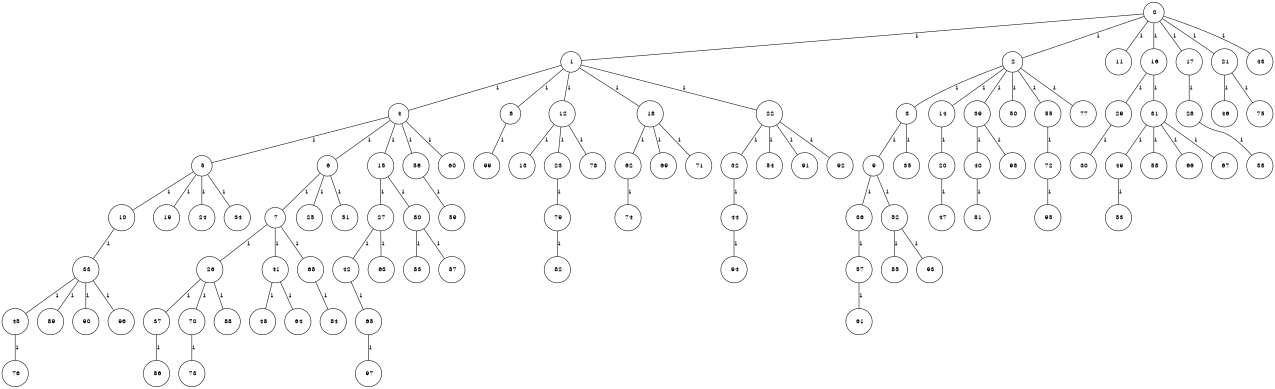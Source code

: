 graph G {
size="8.5,11;"
ratio = "expand;"
fixedsize="true;"
overlap="scale;"
node[shape=circle,width=.12,hight=.12,fontsize=12]
edge[fontsize=12]

0[label=" 0" color=black, pos="1.769599,2.6767451!"];
1[label=" 1" color=black, pos="0.14853872,0.41660931!"];
2[label=" 2" color=black, pos="2.8861158,1.9280989!"];
3[label=" 3" color=black, pos="1.1691825,2.5480481!"];
4[label=" 4" color=black, pos="0.40578602,0.62367247!"];
5[label=" 5" color=black, pos="0.25300615,1.5365638!"];
6[label=" 6" color=black, pos="0.49977338,0.73396808!"];
7[label=" 7" color=black, pos="2.0432225,0.20189852!"];
8[label=" 8" color=black, pos="0.84043349,0.74437226!"];
9[label=" 9" color=black, pos="2.8550512,0.97060969!"];
10[label=" 10" color=black, pos="0.91664856,2.4892985!"];
11[label=" 11" color=black, pos="0.86083385,0.77502508!"];
12[label=" 12" color=black, pos="2.0258531,0.66985737!"];
13[label=" 13" color=black, pos="1.122217,0.42398131!"];
14[label=" 14" color=black, pos="2.7909891,1.0187743!"];
15[label=" 15" color=black, pos="0.23973209,0.64703301!"];
16[label=" 16" color=black, pos="1.0993164,2.0691378!"];
17[label=" 17" color=black, pos="1.5523868,2.6955347!"];
18[label=" 18" color=black, pos="2.9384561,2.5548664!"];
19[label=" 19" color=black, pos="0.22217974,1.0659098!"];
20[label=" 20" color=black, pos="1.7285891,0.52689201!"];
21[label=" 21" color=black, pos="0.94218844,0.47279638!"];
22[label=" 22" color=black, pos="0.10882271,2.5673891!"];
23[label=" 23" color=black, pos="2.7122436,2.4287204!"];
24[label=" 24" color=black, pos="0.60582736,2.7659276!"];
25[label=" 25" color=black, pos="1.5376057,1.6272496!"];
26[label=" 26" color=black, pos="1.6462954,0.2753518!"];
27[label=" 27" color=black, pos="2.5120076,0.11650797!"];
28[label=" 28" color=black, pos="1.0770289,0.091402676!"];
29[label=" 29" color=black, pos="0.5942733,2.7523948!"];
30[label=" 30" color=black, pos="0.055769771,1.0516508!"];
31[label=" 31" color=black, pos="1.534206,1.5795733!"];
32[label=" 32" color=black, pos="2.9782294,1.2982476!"];
33[label=" 33" color=black, pos="0.80696322,2.9918969!"];
34[label=" 34" color=black, pos="2.1076132,1.3217338!"];
35[label=" 35" color=black, pos="2.6085104,0.86021736!"];
36[label=" 36" color=black, pos="0.081641743,0.70475656!"];
37[label=" 37" color=black, pos="1.5158191,2.3790111!"];
38[label=" 38" color=black, pos="0.77693534,2.3396022!"];
39[label=" 39" color=black, pos="0.91103308,2.4511747!"];
40[label=" 40" color=black, pos="1.2646765,1.4050976!"];
41[label=" 41" color=black, pos="2.6749195,2.5248983!"];
42[label=" 42" color=black, pos="0.66424324,0.40215335!"];
43[label=" 43" color=black, pos="1.2848739,2.9582929!"];
44[label=" 44" color=black, pos="2.2139908,0.042430664!"];
45[label=" 45" color=black, pos="2.1202008,0.30139873!"];
46[label=" 46" color=black, pos="1.8521036,2.2082775!"];
47[label=" 47" color=black, pos="1.5601764,2.6523992!"];
48[label=" 48" color=black, pos="2.4088746,1.8964926!"];
49[label=" 49" color=black, pos="2.4544913,0.86632666!"];
50[label=" 50" color=black, pos="2.268023,2.3914881!"];
51[label=" 51" color=black, pos="2.5308507,2.9194125!"];
52[label=" 52" color=black, pos="2.0128304,2.4746513!"];
53[label=" 53" color=black, pos="0.38328489,0.030167439!"];
54[label=" 54" color=black, pos="1.417051,2.9985251!"];
55[label=" 55" color=black, pos="0.89789724,0.80208035!"];
56[label=" 56" color=black, pos="2.7084211,1.3905658!"];
57[label=" 57" color=black, pos="2.1199638,0.28164687!"];
58[label=" 58" color=black, pos="1.5253725,0.94088373!"];
59[label=" 59" color=black, pos="2.022916,2.8010647!"];
60[label=" 60" color=black, pos="1.8221394,0.16877771!"];
61[label=" 61" color=black, pos="1.0517661,0.44081278!"];
62[label=" 62" color=black, pos="0.43739012,2.4460446!"];
63[label=" 63" color=black, pos="1.0902622,0.64205917!"];
64[label=" 64" color=black, pos="2.9466979,1.9615957!"];
65[label=" 65" color=black, pos="0.28951752,1.4546485!"];
66[label=" 66" color=black, pos="2.9163775,1.8711133!"];
67[label=" 67" color=black, pos="2.2558285,2.97504!"];
68[label=" 68" color=black, pos="2.9478941,1.2833922!"];
69[label=" 69" color=black, pos="2.3427628,0.46847733!"];
70[label=" 70" color=black, pos="2.1635429,2.1154403!"];
71[label=" 71" color=black, pos="0.16264683,0.052488463!"];
72[label=" 72" color=black, pos="0.79012451,0.1760064!"];
73[label=" 73" color=black, pos="0.25732664,1.8945321!"];
74[label=" 74" color=black, pos="0.026187214,2.1129977!"];
75[label=" 75" color=black, pos="1.4378233,0.35998364!"];
76[label=" 76" color=black, pos="1.2318554,0.38537756!"];
77[label=" 77" color=black, pos="1.3675808,2.3547712!"];
78[label=" 78" color=black, pos="2.7683768,0.78492892!"];
79[label=" 79" color=black, pos="0.22771098,1.0403683!"];
80[label=" 80" color=black, pos="0.8515015,2.0974775!"];
81[label=" 81" color=black, pos="2.8470297,0.2825323!"];
82[label=" 82" color=black, pos="0.75765489,0.1552326!"];
83[label=" 83" color=black, pos="2.4835677,1.5811956!"];
84[label=" 84" color=black, pos="2.1585921,2.2900413!"];
85[label=" 85" color=black, pos="1.820428,0.057296699!"];
86[label=" 86" color=black, pos="2.1150239,2.5198284!"];
87[label=" 87" color=black, pos="1.679643,1.3605704!"];
88[label=" 88" color=black, pos="2.7765715,0.63997263!"];
89[label=" 89" color=black, pos="1.4500575,1.496818!"];
90[label=" 90" color=black, pos="2.3180349,1.4031905!"];
91[label=" 91" color=black, pos="1.1672668,0.51702568!"];
92[label=" 92" color=black, pos="1.9509592,0.85203186!"];
93[label=" 93" color=black, pos="2.4518794,2.360192!"];
94[label=" 94" color=black, pos="1.7515542,0.90963816!"];
95[label=" 95" color=black, pos="2.4402172,2.9623417!"];
96[label=" 96" color=black, pos="1.7282564,2.8403897!"];
97[label=" 97" color=black, pos="2.5248192,0.38602622!"];
98[label=" 98" color=black, pos="2.9892583,1.6444568!"];
99[label=" 99" color=black, pos="2.7736028,1.4823841!"];
0--1[label="1"]
0--2[label="1"]
0--11[label="1"]
0--16[label="1"]
0--17[label="1"]
0--21[label="1"]
0--43[label="1"]
1--4[label="1"]
1--8[label="1"]
1--12[label="1"]
1--18[label="1"]
1--22[label="1"]
2--3[label="1"]
2--14[label="1"]
2--39[label="1"]
2--50[label="1"]
2--55[label="1"]
2--77[label="1"]
3--9[label="1"]
3--35[label="1"]
4--5[label="1"]
4--6[label="1"]
4--15[label="1"]
4--56[label="1"]
4--60[label="1"]
5--10[label="1"]
5--19[label="1"]
5--24[label="1"]
5--34[label="1"]
6--7[label="1"]
6--25[label="1"]
6--51[label="1"]
7--26[label="1"]
7--41[label="1"]
7--68[label="1"]
8--99[label="1"]
9--36[label="1"]
9--52[label="1"]
10--33[label="1"]
12--13[label="1"]
12--23[label="1"]
12--78[label="1"]
14--20[label="1"]
15--27[label="1"]
15--80[label="1"]
16--29[label="1"]
16--31[label="1"]
17--28[label="1"]
18--62[label="1"]
18--69[label="1"]
18--71[label="1"]
20--47[label="1"]
21--46[label="1"]
21--75[label="1"]
22--32[label="1"]
22--54[label="1"]
22--91[label="1"]
22--92[label="1"]
23--79[label="1"]
26--37[label="1"]
26--70[label="1"]
26--88[label="1"]
27--42[label="1"]
27--63[label="1"]
28--38[label="1"]
29--30[label="1"]
31--49[label="1"]
31--58[label="1"]
31--66[label="1"]
31--67[label="1"]
32--44[label="1"]
33--45[label="1"]
33--89[label="1"]
33--90[label="1"]
33--96[label="1"]
36--57[label="1"]
37--86[label="1"]
39--40[label="1"]
39--98[label="1"]
40--81[label="1"]
41--48[label="1"]
41--64[label="1"]
42--65[label="1"]
44--94[label="1"]
45--76[label="1"]
49--53[label="1"]
52--85[label="1"]
52--93[label="1"]
55--72[label="1"]
56--59[label="1"]
57--61[label="1"]
62--74[label="1"]
65--97[label="1"]
68--84[label="1"]
70--73[label="1"]
72--95[label="1"]
79--82[label="1"]
80--83[label="1"]
80--87[label="1"]

}
